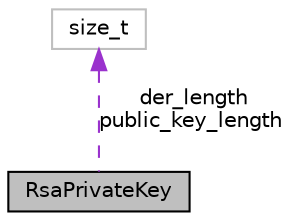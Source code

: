 digraph "RsaPrivateKey"
{
  edge [fontname="Helvetica",fontsize="10",labelfontname="Helvetica",labelfontsize="10"];
  node [fontname="Helvetica",fontsize="10",shape=record];
  Node1 [label="RsaPrivateKey",height=0.2,width=0.4,color="black", fillcolor="grey75", style="filled", fontcolor="black"];
  Node2 -> Node1 [dir="back",color="darkorchid3",fontsize="10",style="dashed",label=" der_length\npublic_key_length" ];
  Node2 [label="size_t",height=0.2,width=0.4,color="grey75", fillcolor="white", style="filled"];
}
